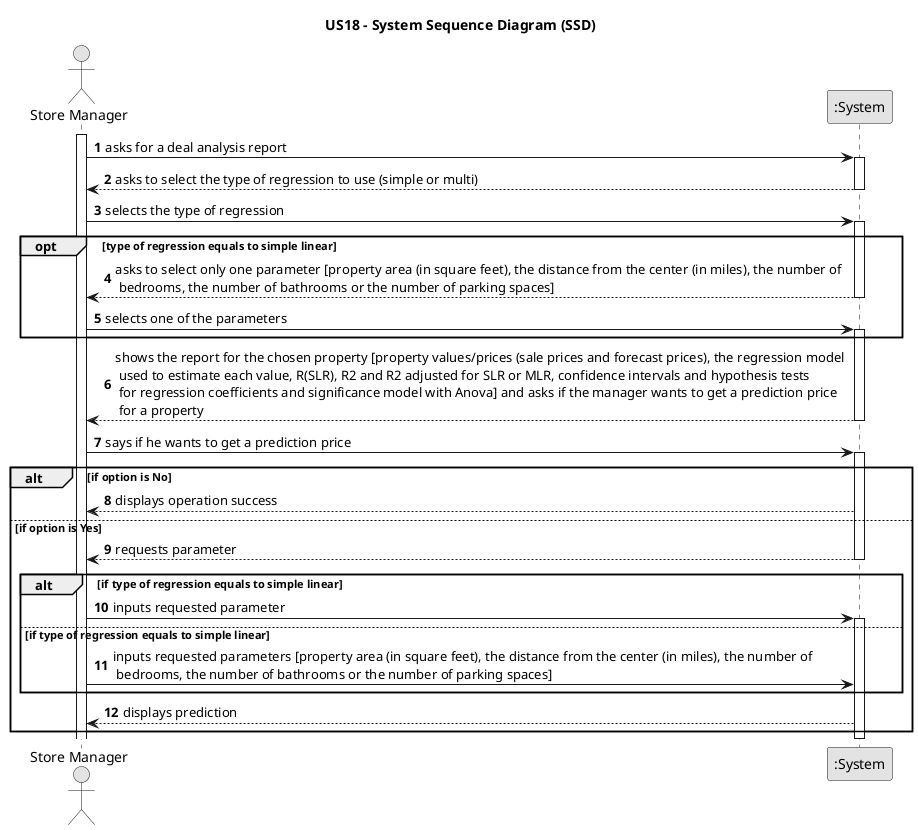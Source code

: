 @startuml
skinparam monochrome true
skinparam packageStyle rectangle
skinparam shadowing false

title US18 - System Sequence Diagram (SSD)

autonumber

actor "Store Manager" as manager
participant ":System" as sys

activate manager

    manager -> sys : asks for a deal analysis report
    activate sys

        sys --> manager : asks to select the type of regression to use (simple or multi)
    deactivate sys

    manager -> sys : selects the type of regression
    activate sys

    opt type of regression equals to simple linear
        
        sys --> manager : asks to select only one parameter [property area (in square feet), the distance from the center (in miles), the number of \n bedrooms, the number of bathrooms or the number of parking spaces]
        deactivate sys

        manager -> sys : selects one of the parameters
        activate sys
    end
    sys --> manager : shows the report for the chosen property [property values/prices (sale prices and forecast prices), the regression model \n used to estimate each value, R(SLR), R2 and R2 adjusted for SLR or MLR, confidence intervals and hypothesis tests\n for regression coefficients and significance model with Anova] and asks if the manager wants to get a prediction price\n for a property
    deactivate sys
    manager -> sys : says if he wants to get a prediction price
    activate sys
    alt if option is No 
        sys --> manager : displays operation success
    else if option is Yes
    sys --> manager : requests parameter
    alt if type of regression equals to simple linear
            deactivate sys
            manager -> sys : inputs requested parameter
            activate sys

    else if type of regression equals to simple linear
                     manager -> sys : inputs requested parameters [property area (in square feet), the distance from the center (in miles), the number of \n bedrooms, the number of bathrooms or the number of parking spaces]
    end
        sys --> manager : displays prediction
end
deactivate sys


@enduml